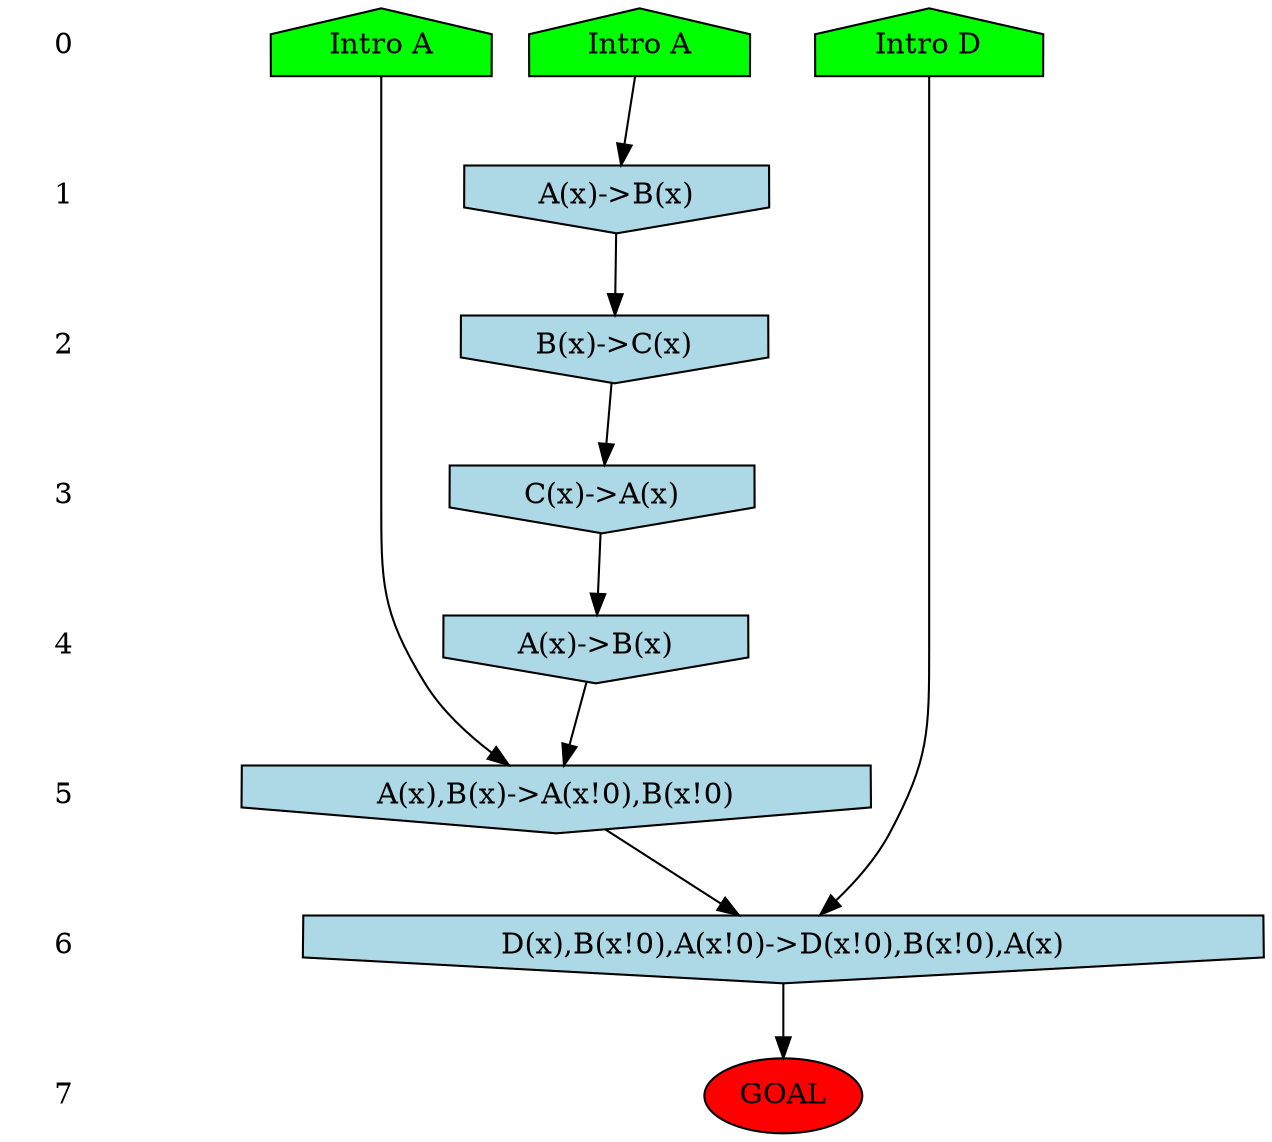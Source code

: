 /* Compression of 1 causal flows obtained in average at 1.092875E+00 t.u */
/* Compressed causal flows were: [7] */
digraph G{
 ranksep=.5 ; 
{ rank = same ; "0" [shape=plaintext] ; node_1 [label ="Intro A", shape=house, style=filled, fillcolor=green] ;
node_2 [label ="Intro A", shape=house, style=filled, fillcolor=green] ;
node_3 [label ="Intro D", shape=house, style=filled, fillcolor=green] ;
}
{ rank = same ; "1" [shape=plaintext] ; node_4 [label="A(x)->B(x)", shape=invhouse, style=filled, fillcolor = lightblue] ;
}
{ rank = same ; "2" [shape=plaintext] ; node_5 [label="B(x)->C(x)", shape=invhouse, style=filled, fillcolor = lightblue] ;
}
{ rank = same ; "3" [shape=plaintext] ; node_6 [label="C(x)->A(x)", shape=invhouse, style=filled, fillcolor = lightblue] ;
}
{ rank = same ; "4" [shape=plaintext] ; node_7 [label="A(x)->B(x)", shape=invhouse, style=filled, fillcolor = lightblue] ;
}
{ rank = same ; "5" [shape=plaintext] ; node_8 [label="A(x),B(x)->A(x!0),B(x!0)", shape=invhouse, style=filled, fillcolor = lightblue] ;
}
{ rank = same ; "6" [shape=plaintext] ; node_9 [label="D(x),B(x!0),A(x!0)->D(x!0),B(x!0),A(x)", shape=invhouse, style=filled, fillcolor = lightblue] ;
}
{ rank = same ; "7" [shape=plaintext] ; node_10 [label ="GOAL", style=filled, fillcolor=red] ;
}
"0" -> "1" [style="invis"]; 
"1" -> "2" [style="invis"]; 
"2" -> "3" [style="invis"]; 
"3" -> "4" [style="invis"]; 
"4" -> "5" [style="invis"]; 
"5" -> "6" [style="invis"]; 
"6" -> "7" [style="invis"]; 
node_2 -> node_4
node_4 -> node_5
node_5 -> node_6
node_6 -> node_7
node_1 -> node_8
node_7 -> node_8
node_3 -> node_9
node_8 -> node_9
node_9 -> node_10
}
/*
 Dot generation time: 0.000212
*/